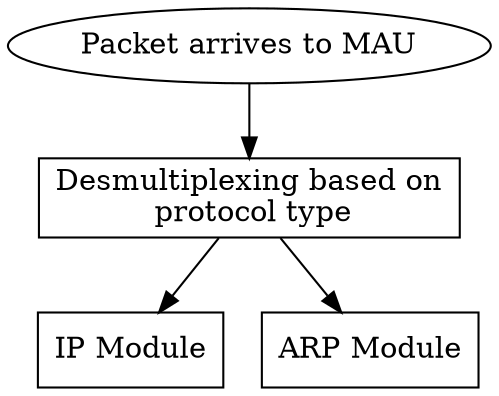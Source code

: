 digraph protcolo_demultiplexing {
	"Packet arrives to MAU" -> a

	node [shape=box]
	a [label="Desmultiplexing based on\n protocol type", shape=box]
	a -> "IP Module" 
	a -> "ARP Module" 

}


